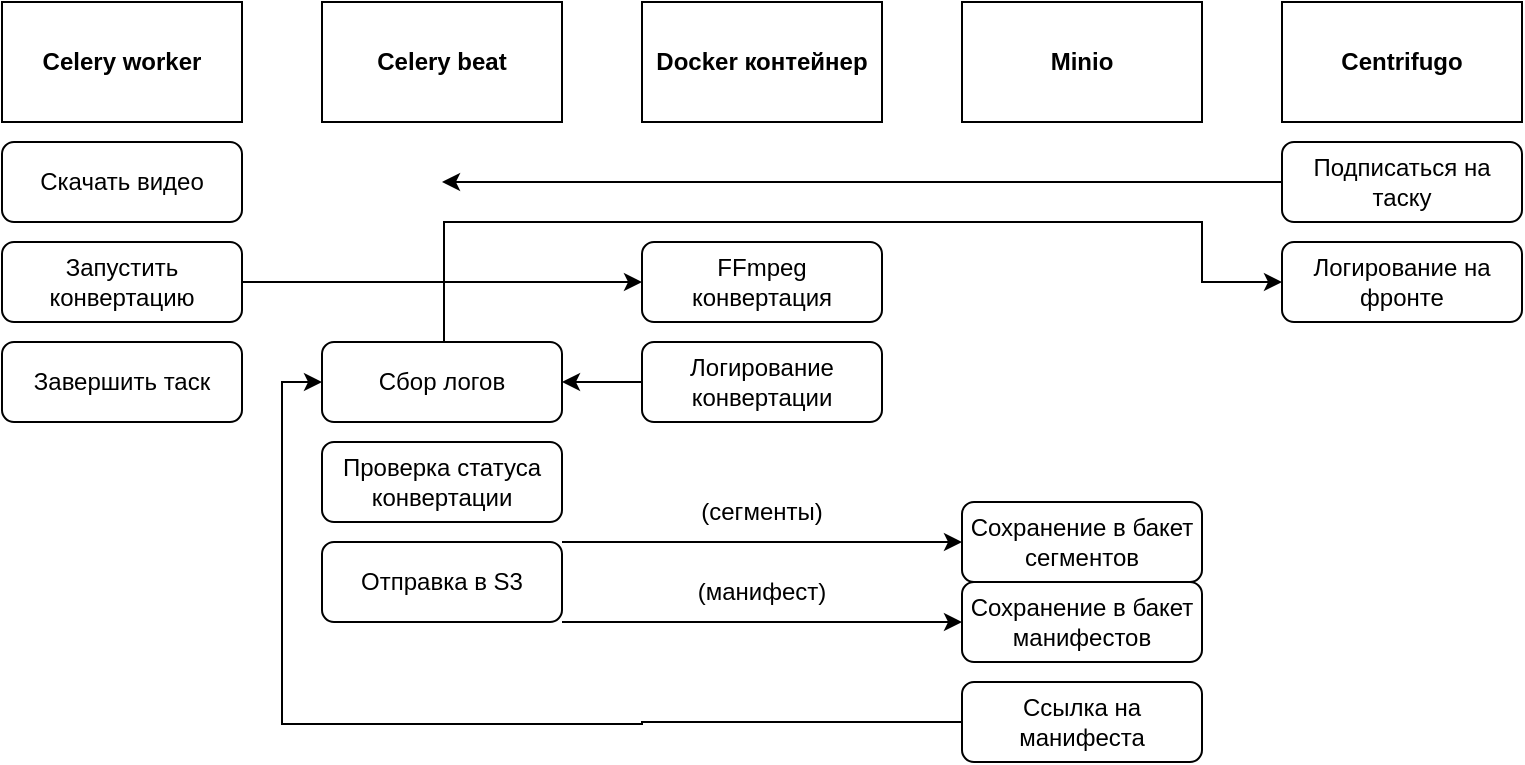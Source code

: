 <mxfile version="24.7.7">
  <diagram name="Page-1" id="w4wsU0BMT4f8vX6tqYrx">
    <mxGraphModel dx="954" dy="643" grid="1" gridSize="10" guides="1" tooltips="1" connect="1" arrows="1" fold="1" page="1" pageScale="1" pageWidth="850" pageHeight="1100" math="0" shadow="0">
      <root>
        <mxCell id="0" />
        <mxCell id="1" parent="0" />
        <mxCell id="TwQR38HU4lwy93RfwSAQ-1" value="Celery worker" style="rounded=0;whiteSpace=wrap;html=1;fontStyle=1" vertex="1" parent="1">
          <mxGeometry x="40" y="20" width="120" height="60" as="geometry" />
        </mxCell>
        <mxCell id="TwQR38HU4lwy93RfwSAQ-2" value="Celery beat" style="rounded=0;whiteSpace=wrap;html=1;fontStyle=1" vertex="1" parent="1">
          <mxGeometry x="200" y="20" width="120" height="60" as="geometry" />
        </mxCell>
        <mxCell id="TwQR38HU4lwy93RfwSAQ-3" value="Docker контейнер" style="rounded=0;whiteSpace=wrap;html=1;fontStyle=1" vertex="1" parent="1">
          <mxGeometry x="360" y="20" width="120" height="60" as="geometry" />
        </mxCell>
        <mxCell id="TwQR38HU4lwy93RfwSAQ-4" value="&lt;div&gt;Minio&lt;/div&gt;" style="rounded=0;whiteSpace=wrap;html=1;fontStyle=1" vertex="1" parent="1">
          <mxGeometry x="520" y="20" width="120" height="60" as="geometry" />
        </mxCell>
        <mxCell id="TwQR38HU4lwy93RfwSAQ-5" value="Centrifugo" style="rounded=0;whiteSpace=wrap;html=1;fontStyle=1" vertex="1" parent="1">
          <mxGeometry x="680" y="20" width="120" height="60" as="geometry" />
        </mxCell>
        <mxCell id="TwQR38HU4lwy93RfwSAQ-12" value="&lt;div&gt;Скачать видео&lt;/div&gt;" style="rounded=1;whiteSpace=wrap;html=1;" vertex="1" parent="1">
          <mxGeometry x="40" y="90" width="120" height="40" as="geometry" />
        </mxCell>
        <mxCell id="TwQR38HU4lwy93RfwSAQ-54" style="edgeStyle=orthogonalEdgeStyle;rounded=0;orthogonalLoop=1;jettySize=auto;html=1;" edge="1" parent="1" source="TwQR38HU4lwy93RfwSAQ-17" target="TwQR38HU4lwy93RfwSAQ-24">
          <mxGeometry relative="1" as="geometry" />
        </mxCell>
        <mxCell id="TwQR38HU4lwy93RfwSAQ-17" value="Запустить конвертацию" style="rounded=1;whiteSpace=wrap;html=1;" vertex="1" parent="1">
          <mxGeometry x="40" y="140" width="120" height="40" as="geometry" />
        </mxCell>
        <mxCell id="TwQR38HU4lwy93RfwSAQ-21" value="Завершить таск" style="rounded=1;whiteSpace=wrap;html=1;" vertex="1" parent="1">
          <mxGeometry x="40" y="190" width="120" height="40" as="geometry" />
        </mxCell>
        <mxCell id="TwQR38HU4lwy93RfwSAQ-59" value="" style="edgeStyle=orthogonalEdgeStyle;rounded=0;orthogonalLoop=1;jettySize=auto;html=1;" edge="1" parent="1" source="TwQR38HU4lwy93RfwSAQ-25" target="TwQR38HU4lwy93RfwSAQ-58">
          <mxGeometry relative="1" as="geometry" />
        </mxCell>
        <mxCell id="TwQR38HU4lwy93RfwSAQ-25" value="Логирование конвертации" style="rounded=1;whiteSpace=wrap;html=1;" vertex="1" parent="1">
          <mxGeometry x="360" y="190" width="120" height="40" as="geometry" />
        </mxCell>
        <mxCell id="TwQR38HU4lwy93RfwSAQ-28" value="Проверка статуса конвертации" style="rounded=1;whiteSpace=wrap;html=1;" vertex="1" parent="1">
          <mxGeometry x="200" y="240" width="120" height="40" as="geometry" />
        </mxCell>
        <mxCell id="TwQR38HU4lwy93RfwSAQ-29" value="Отправка в S3" style="rounded=1;whiteSpace=wrap;html=1;" vertex="1" parent="1">
          <mxGeometry x="200" y="290" width="120" height="40" as="geometry" />
        </mxCell>
        <mxCell id="TwQR38HU4lwy93RfwSAQ-32" value="&lt;div&gt;Сохранение в бакет сегментов&lt;/div&gt;" style="rounded=1;whiteSpace=wrap;html=1;" vertex="1" parent="1">
          <mxGeometry x="520" y="270" width="120" height="40" as="geometry" />
        </mxCell>
        <mxCell id="TwQR38HU4lwy93RfwSAQ-34" value="" style="endArrow=classic;html=1;rounded=0;entryX=0;entryY=0.5;entryDx=0;entryDy=0;" edge="1" parent="1" target="TwQR38HU4lwy93RfwSAQ-32">
          <mxGeometry width="50" height="50" relative="1" as="geometry">
            <mxPoint x="320" y="290" as="sourcePoint" />
            <mxPoint x="500" y="290" as="targetPoint" />
          </mxGeometry>
        </mxCell>
        <mxCell id="TwQR38HU4lwy93RfwSAQ-38" value="(сегменты)" style="text;html=1;align=center;verticalAlign=middle;whiteSpace=wrap;rounded=0;" vertex="1" parent="1">
          <mxGeometry x="390" y="260" width="60" height="30" as="geometry" />
        </mxCell>
        <mxCell id="TwQR38HU4lwy93RfwSAQ-39" value="" style="endArrow=classic;html=1;rounded=0;entryX=0;entryY=0.5;entryDx=0;entryDy=0;exitX=1;exitY=1;exitDx=0;exitDy=0;" edge="1" parent="1" source="TwQR38HU4lwy93RfwSAQ-29" target="TwQR38HU4lwy93RfwSAQ-40">
          <mxGeometry width="50" height="50" relative="1" as="geometry">
            <mxPoint x="325" y="330" as="sourcePoint" />
            <mxPoint x="525" y="330" as="targetPoint" />
          </mxGeometry>
        </mxCell>
        <mxCell id="TwQR38HU4lwy93RfwSAQ-40" value="&lt;div&gt;Сохранение в бакет манифестов&lt;/div&gt;" style="rounded=1;whiteSpace=wrap;html=1;" vertex="1" parent="1">
          <mxGeometry x="520" y="310" width="120" height="40" as="geometry" />
        </mxCell>
        <mxCell id="TwQR38HU4lwy93RfwSAQ-41" value="(манифест)" style="text;html=1;align=center;verticalAlign=middle;whiteSpace=wrap;rounded=0;" vertex="1" parent="1">
          <mxGeometry x="390" y="300" width="60" height="30" as="geometry" />
        </mxCell>
        <mxCell id="TwQR38HU4lwy93RfwSAQ-62" style="edgeStyle=orthogonalEdgeStyle;rounded=0;orthogonalLoop=1;jettySize=auto;html=1;entryX=0;entryY=0.5;entryDx=0;entryDy=0;" edge="1" parent="1" target="TwQR38HU4lwy93RfwSAQ-58">
          <mxGeometry relative="1" as="geometry">
            <mxPoint x="220" y="210" as="targetPoint" />
            <mxPoint x="540" y="380" as="sourcePoint" />
            <Array as="points">
              <mxPoint x="360" y="380" />
              <mxPoint x="360" y="381" />
              <mxPoint x="180" y="381" />
              <mxPoint x="180" y="210" />
            </Array>
          </mxGeometry>
        </mxCell>
        <mxCell id="TwQR38HU4lwy93RfwSAQ-43" value="Ссылка на манифеста" style="rounded=1;whiteSpace=wrap;html=1;" vertex="1" parent="1">
          <mxGeometry x="520" y="360" width="120" height="40" as="geometry" />
        </mxCell>
        <mxCell id="TwQR38HU4lwy93RfwSAQ-56" style="edgeStyle=orthogonalEdgeStyle;rounded=0;orthogonalLoop=1;jettySize=auto;html=1;curved=0;strokeColor=default;" edge="1" parent="1" source="TwQR38HU4lwy93RfwSAQ-47">
          <mxGeometry relative="1" as="geometry">
            <mxPoint x="260" y="110" as="targetPoint" />
          </mxGeometry>
        </mxCell>
        <mxCell id="TwQR38HU4lwy93RfwSAQ-47" value="Подписаться на таску" style="rounded=1;whiteSpace=wrap;html=1;" vertex="1" parent="1">
          <mxGeometry x="680" y="90" width="120" height="40" as="geometry" />
        </mxCell>
        <mxCell id="TwQR38HU4lwy93RfwSAQ-49" value="&lt;div&gt;Логирование на фронте&lt;/div&gt;" style="rounded=1;whiteSpace=wrap;html=1;" vertex="1" parent="1">
          <mxGeometry x="680" y="140" width="120" height="40" as="geometry" />
        </mxCell>
        <mxCell id="TwQR38HU4lwy93RfwSAQ-24" value="FFmpeg конвертация" style="rounded=1;whiteSpace=wrap;html=1;" vertex="1" parent="1">
          <mxGeometry x="360" y="140" width="120" height="40" as="geometry" />
        </mxCell>
        <mxCell id="TwQR38HU4lwy93RfwSAQ-63" value="" style="edgeStyle=orthogonalEdgeStyle;rounded=0;orthogonalLoop=1;jettySize=auto;html=1;entryX=0;entryY=0.5;entryDx=0;entryDy=0;" edge="1" parent="1" target="TwQR38HU4lwy93RfwSAQ-49">
          <mxGeometry relative="1" as="geometry">
            <mxPoint x="260" y="230" as="sourcePoint" />
            <mxPoint x="640" y="160" as="targetPoint" />
            <Array as="points">
              <mxPoint x="260" y="195" />
              <mxPoint x="261" y="195" />
              <mxPoint x="261" y="130" />
              <mxPoint x="640" y="130" />
              <mxPoint x="640" y="160" />
            </Array>
          </mxGeometry>
        </mxCell>
        <mxCell id="TwQR38HU4lwy93RfwSAQ-58" value="Сбор логов" style="rounded=1;whiteSpace=wrap;html=1;" vertex="1" parent="1">
          <mxGeometry x="200" y="190" width="120" height="40" as="geometry" />
        </mxCell>
      </root>
    </mxGraphModel>
  </diagram>
</mxfile>
